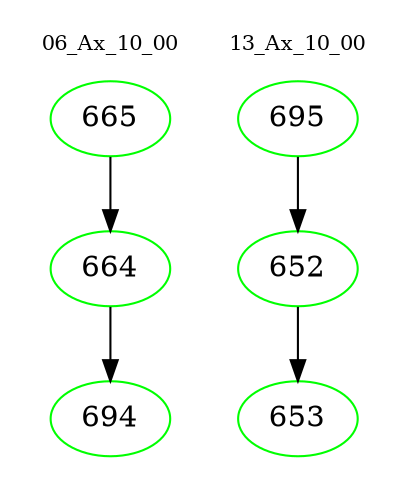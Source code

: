 digraph{
subgraph cluster_0 {
color = white
label = "06_Ax_10_00";
fontsize=10;
T0_665 [label="665", color="green"]
T0_665 -> T0_664 [color="black"]
T0_664 [label="664", color="green"]
T0_664 -> T0_694 [color="black"]
T0_694 [label="694", color="green"]
}
subgraph cluster_1 {
color = white
label = "13_Ax_10_00";
fontsize=10;
T1_695 [label="695", color="green"]
T1_695 -> T1_652 [color="black"]
T1_652 [label="652", color="green"]
T1_652 -> T1_653 [color="black"]
T1_653 [label="653", color="green"]
}
}
